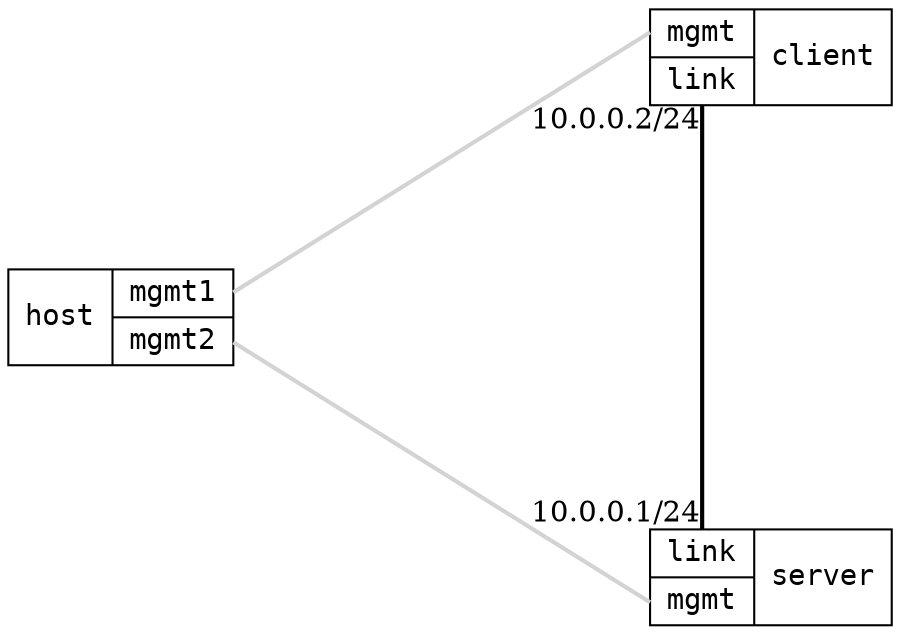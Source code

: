 graph "2x2" {
	layout="neato";
	overlap="false";
	esep="+80";

        node [shape=record, fontname="DejaVu Sans Mono, Book"];
	edge [color="cornflowerblue", penwidth="2", fontname="DejaVu Serif, Book"];

	host [
	    label="host | { <mgmt1> mgmt1 | <mgmt2> mgmt2 }",
	    pos="0,12!",
	    requires="controller",
	];

        client [
	    label="{ <mgmt> mgmt | <link> link} | client",
	    pos="15,18!",

	    requires="infix",
	];
	server [
	    label="{ <link> link | <mgmt> mgmt  } | server",
	    pos="15,6!",

	    requires="infix",
	];
	
	host:mgmt1 -- client:mgmt [requires="mgmt", color=lightgrey]
	host:mgmt2 -- server:mgmt [requires="mgmt", color=lightgrey]
	client:link -- server:link [color=black, fontcolor=black, taillabel="10.0.0.2/24", headlabel="10.0.0.1/24"]
}
